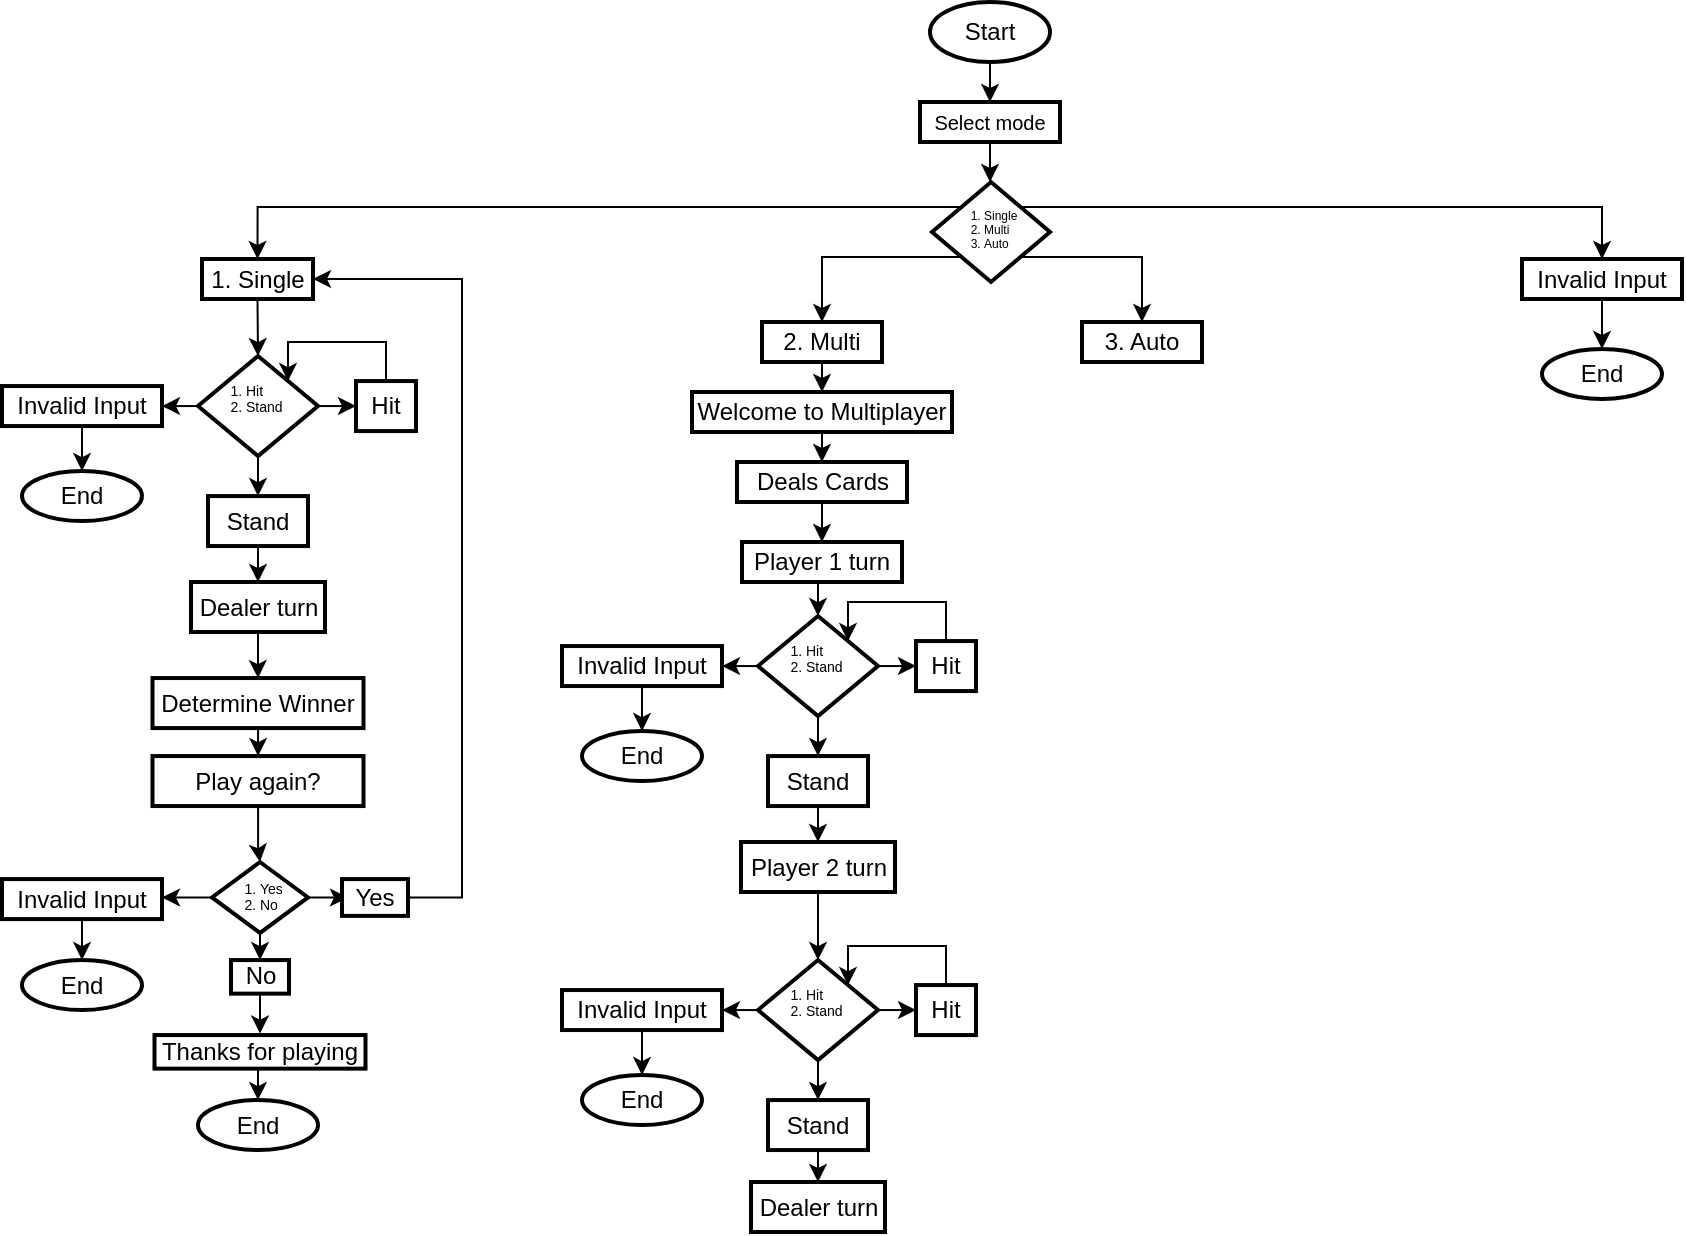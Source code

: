 <mxfile version="21.0.7" type="github">
  <diagram id="C5RBs43oDa-KdzZeNtuy" name="Page-1">
    <mxGraphModel dx="1702" dy="878" grid="1" gridSize="10" guides="1" tooltips="1" connect="1" arrows="1" fold="1" page="1" pageScale="1" pageWidth="827" pageHeight="1169" math="0" shadow="0">
      <root>
        <mxCell id="WIyWlLk6GJQsqaUBKTNV-0" />
        <mxCell id="WIyWlLk6GJQsqaUBKTNV-1" parent="WIyWlLk6GJQsqaUBKTNV-0" />
        <mxCell id="PF6JFG3gqLruDpnbIKLe-26" value="" style="edgeStyle=orthogonalEdgeStyle;rounded=0;orthogonalLoop=1;jettySize=auto;html=1;" edge="1" parent="WIyWlLk6GJQsqaUBKTNV-1" source="PF6JFG3gqLruDpnbIKLe-24" target="PF6JFG3gqLruDpnbIKLe-25">
          <mxGeometry relative="1" as="geometry" />
        </mxCell>
        <mxCell id="PF6JFG3gqLruDpnbIKLe-24" value="Start" style="strokeWidth=2;html=1;shape=mxgraph.flowchart.start_1;whiteSpace=wrap;" vertex="1" parent="WIyWlLk6GJQsqaUBKTNV-1">
          <mxGeometry x="384" y="10" width="60" height="30" as="geometry" />
        </mxCell>
        <mxCell id="PF6JFG3gqLruDpnbIKLe-28" value="" style="edgeStyle=orthogonalEdgeStyle;rounded=0;orthogonalLoop=1;jettySize=auto;html=1;" edge="1" parent="WIyWlLk6GJQsqaUBKTNV-1" source="PF6JFG3gqLruDpnbIKLe-25" target="PF6JFG3gqLruDpnbIKLe-27">
          <mxGeometry relative="1" as="geometry" />
        </mxCell>
        <mxCell id="PF6JFG3gqLruDpnbIKLe-25" value="&lt;font size=&quot;1&quot;&gt;Select mode&lt;/font&gt;" style="whiteSpace=wrap;html=1;strokeWidth=2;" vertex="1" parent="WIyWlLk6GJQsqaUBKTNV-1">
          <mxGeometry x="379" y="60" width="70" height="20" as="geometry" />
        </mxCell>
        <mxCell id="PF6JFG3gqLruDpnbIKLe-44" value="" style="edgeStyle=orthogonalEdgeStyle;rounded=0;orthogonalLoop=1;jettySize=auto;html=1;exitX=0;exitY=0;exitDx=0;exitDy=0;entryX=0.5;entryY=0;entryDx=0;entryDy=0;" edge="1" parent="WIyWlLk6GJQsqaUBKTNV-1" source="PF6JFG3gqLruDpnbIKLe-27" target="PF6JFG3gqLruDpnbIKLe-43">
          <mxGeometry relative="1" as="geometry" />
        </mxCell>
        <mxCell id="PF6JFG3gqLruDpnbIKLe-49" style="edgeStyle=orthogonalEdgeStyle;rounded=0;orthogonalLoop=1;jettySize=auto;html=1;exitX=1;exitY=0.5;exitDx=0;exitDy=0;" edge="1" parent="WIyWlLk6GJQsqaUBKTNV-1" source="PF6JFG3gqLruDpnbIKLe-27">
          <mxGeometry relative="1" as="geometry">
            <mxPoint x="444.011" y="125.092" as="targetPoint" />
          </mxGeometry>
        </mxCell>
        <mxCell id="PF6JFG3gqLruDpnbIKLe-50" style="edgeStyle=orthogonalEdgeStyle;rounded=0;orthogonalLoop=1;jettySize=auto;html=1;exitX=0;exitY=1;exitDx=0;exitDy=0;entryX=0.5;entryY=0;entryDx=0;entryDy=0;" edge="1" parent="WIyWlLk6GJQsqaUBKTNV-1" source="PF6JFG3gqLruDpnbIKLe-27" target="PF6JFG3gqLruDpnbIKLe-45">
          <mxGeometry relative="1" as="geometry" />
        </mxCell>
        <mxCell id="PF6JFG3gqLruDpnbIKLe-52" style="edgeStyle=orthogonalEdgeStyle;rounded=0;orthogonalLoop=1;jettySize=auto;html=1;exitX=1;exitY=1;exitDx=0;exitDy=0;entryX=0.5;entryY=0;entryDx=0;entryDy=0;" edge="1" parent="WIyWlLk6GJQsqaUBKTNV-1" source="PF6JFG3gqLruDpnbIKLe-27" target="PF6JFG3gqLruDpnbIKLe-47">
          <mxGeometry relative="1" as="geometry" />
        </mxCell>
        <mxCell id="PF6JFG3gqLruDpnbIKLe-57" style="edgeStyle=orthogonalEdgeStyle;rounded=0;orthogonalLoop=1;jettySize=auto;html=1;exitX=1;exitY=0;exitDx=0;exitDy=0;entryX=0.5;entryY=0;entryDx=0;entryDy=0;" edge="1" parent="WIyWlLk6GJQsqaUBKTNV-1" source="PF6JFG3gqLruDpnbIKLe-27" target="PF6JFG3gqLruDpnbIKLe-53">
          <mxGeometry relative="1" as="geometry" />
        </mxCell>
        <mxCell id="PF6JFG3gqLruDpnbIKLe-27" value="" style="rhombus;whiteSpace=wrap;html=1;strokeWidth=2;" vertex="1" parent="WIyWlLk6GJQsqaUBKTNV-1">
          <mxGeometry x="385" y="100" width="59" height="50" as="geometry" />
        </mxCell>
        <mxCell id="PF6JFG3gqLruDpnbIKLe-31" value="&lt;ol style=&quot;font-size: 6px;&quot;&gt;&lt;li&gt;Single&lt;/li&gt;&lt;li&gt;Multi&lt;/li&gt;&lt;li&gt;Auto&lt;/li&gt;&lt;/ol&gt;" style="text;strokeColor=none;fillColor=none;html=1;whiteSpace=wrap;verticalAlign=middle;overflow=hidden;" vertex="1" parent="WIyWlLk6GJQsqaUBKTNV-1">
          <mxGeometry x="369" y="106" width="60" height="32.5" as="geometry" />
        </mxCell>
        <mxCell id="PF6JFG3gqLruDpnbIKLe-118" style="edgeStyle=orthogonalEdgeStyle;rounded=0;orthogonalLoop=1;jettySize=auto;html=1;exitX=0.5;exitY=1;exitDx=0;exitDy=0;entryX=0.5;entryY=0;entryDx=0;entryDy=0;" edge="1" parent="WIyWlLk6GJQsqaUBKTNV-1" source="PF6JFG3gqLruDpnbIKLe-43" target="PF6JFG3gqLruDpnbIKLe-110">
          <mxGeometry relative="1" as="geometry" />
        </mxCell>
        <mxCell id="PF6JFG3gqLruDpnbIKLe-43" value="1. Single" style="whiteSpace=wrap;html=1;strokeWidth=2;" vertex="1" parent="WIyWlLk6GJQsqaUBKTNV-1">
          <mxGeometry x="20" y="138.5" width="55.5" height="20" as="geometry" />
        </mxCell>
        <mxCell id="PF6JFG3gqLruDpnbIKLe-61" value="" style="edgeStyle=orthogonalEdgeStyle;rounded=0;orthogonalLoop=1;jettySize=auto;html=1;" edge="1" parent="WIyWlLk6GJQsqaUBKTNV-1" source="PF6JFG3gqLruDpnbIKLe-45" target="PF6JFG3gqLruDpnbIKLe-60">
          <mxGeometry relative="1" as="geometry" />
        </mxCell>
        <mxCell id="PF6JFG3gqLruDpnbIKLe-45" value="2. Multi" style="whiteSpace=wrap;html=1;strokeWidth=2;" vertex="1" parent="WIyWlLk6GJQsqaUBKTNV-1">
          <mxGeometry x="300" y="170" width="60" height="20" as="geometry" />
        </mxCell>
        <mxCell id="PF6JFG3gqLruDpnbIKLe-47" value="3. Auto" style="whiteSpace=wrap;html=1;strokeWidth=2;" vertex="1" parent="WIyWlLk6GJQsqaUBKTNV-1">
          <mxGeometry x="460" y="170" width="60" height="20" as="geometry" />
        </mxCell>
        <mxCell id="PF6JFG3gqLruDpnbIKLe-59" value="" style="edgeStyle=orthogonalEdgeStyle;rounded=0;orthogonalLoop=1;jettySize=auto;html=1;" edge="1" parent="WIyWlLk6GJQsqaUBKTNV-1" source="PF6JFG3gqLruDpnbIKLe-53" target="PF6JFG3gqLruDpnbIKLe-58">
          <mxGeometry relative="1" as="geometry" />
        </mxCell>
        <mxCell id="PF6JFG3gqLruDpnbIKLe-53" value="Invalid Input" style="whiteSpace=wrap;html=1;strokeWidth=2;" vertex="1" parent="WIyWlLk6GJQsqaUBKTNV-1">
          <mxGeometry x="680" y="138.5" width="80" height="20" as="geometry" />
        </mxCell>
        <mxCell id="PF6JFG3gqLruDpnbIKLe-58" value="End" style="ellipse;whiteSpace=wrap;html=1;strokeWidth=2;" vertex="1" parent="WIyWlLk6GJQsqaUBKTNV-1">
          <mxGeometry x="690" y="183.5" width="60" height="25" as="geometry" />
        </mxCell>
        <mxCell id="PF6JFG3gqLruDpnbIKLe-63" value="" style="edgeStyle=orthogonalEdgeStyle;rounded=0;orthogonalLoop=1;jettySize=auto;html=1;" edge="1" parent="WIyWlLk6GJQsqaUBKTNV-1" source="PF6JFG3gqLruDpnbIKLe-60" target="PF6JFG3gqLruDpnbIKLe-62">
          <mxGeometry relative="1" as="geometry" />
        </mxCell>
        <mxCell id="PF6JFG3gqLruDpnbIKLe-60" value="Welcome to Multiplayer" style="whiteSpace=wrap;html=1;strokeWidth=2;" vertex="1" parent="WIyWlLk6GJQsqaUBKTNV-1">
          <mxGeometry x="265" y="205" width="130" height="20" as="geometry" />
        </mxCell>
        <mxCell id="PF6JFG3gqLruDpnbIKLe-91" value="" style="edgeStyle=orthogonalEdgeStyle;rounded=0;orthogonalLoop=1;jettySize=auto;html=1;" edge="1" parent="WIyWlLk6GJQsqaUBKTNV-1" source="PF6JFG3gqLruDpnbIKLe-62" target="PF6JFG3gqLruDpnbIKLe-90">
          <mxGeometry relative="1" as="geometry" />
        </mxCell>
        <mxCell id="PF6JFG3gqLruDpnbIKLe-62" value="Deals Cards" style="whiteSpace=wrap;html=1;strokeWidth=2;" vertex="1" parent="WIyWlLk6GJQsqaUBKTNV-1">
          <mxGeometry x="287.5" y="240" width="85" height="20" as="geometry" />
        </mxCell>
        <mxCell id="PF6JFG3gqLruDpnbIKLe-79" style="edgeStyle=orthogonalEdgeStyle;rounded=0;orthogonalLoop=1;jettySize=auto;html=1;exitX=1;exitY=0.5;exitDx=0;exitDy=0;entryX=0;entryY=0.5;entryDx=0;entryDy=0;" edge="1" parent="WIyWlLk6GJQsqaUBKTNV-1" source="PF6JFG3gqLruDpnbIKLe-66" target="PF6JFG3gqLruDpnbIKLe-74">
          <mxGeometry relative="1" as="geometry" />
        </mxCell>
        <mxCell id="PF6JFG3gqLruDpnbIKLe-86" style="edgeStyle=orthogonalEdgeStyle;rounded=0;orthogonalLoop=1;jettySize=auto;html=1;exitX=0;exitY=0.5;exitDx=0;exitDy=0;entryX=1;entryY=0.5;entryDx=0;entryDy=0;" edge="1" parent="WIyWlLk6GJQsqaUBKTNV-1" source="PF6JFG3gqLruDpnbIKLe-66" target="PF6JFG3gqLruDpnbIKLe-84">
          <mxGeometry relative="1" as="geometry" />
        </mxCell>
        <mxCell id="PF6JFG3gqLruDpnbIKLe-88" value="" style="edgeStyle=orthogonalEdgeStyle;rounded=0;orthogonalLoop=1;jettySize=auto;html=1;" edge="1" parent="WIyWlLk6GJQsqaUBKTNV-1" source="PF6JFG3gqLruDpnbIKLe-66" target="PF6JFG3gqLruDpnbIKLe-87">
          <mxGeometry relative="1" as="geometry" />
        </mxCell>
        <mxCell id="PF6JFG3gqLruDpnbIKLe-66" value="" style="rhombus;whiteSpace=wrap;html=1;strokeWidth=2;" vertex="1" parent="WIyWlLk6GJQsqaUBKTNV-1">
          <mxGeometry x="298" y="317.03" width="60" height="50" as="geometry" />
        </mxCell>
        <mxCell id="PF6JFG3gqLruDpnbIKLe-68" value="&lt;ol style=&quot;font-size: 7px;&quot;&gt;&lt;li&gt;Hit&lt;/li&gt;&lt;li&gt;Stand&lt;/li&gt;&lt;/ol&gt;" style="text;strokeColor=none;fillColor=none;html=1;whiteSpace=wrap;verticalAlign=middle;overflow=hidden;" vertex="1" parent="WIyWlLk6GJQsqaUBKTNV-1">
          <mxGeometry x="280" y="321.03" width="65" height="27" as="geometry" />
        </mxCell>
        <mxCell id="PF6JFG3gqLruDpnbIKLe-80" style="edgeStyle=orthogonalEdgeStyle;rounded=0;orthogonalLoop=1;jettySize=auto;html=1;exitX=0.5;exitY=0;exitDx=0;exitDy=0;entryX=1;entryY=0;entryDx=0;entryDy=0;" edge="1" parent="WIyWlLk6GJQsqaUBKTNV-1" source="PF6JFG3gqLruDpnbIKLe-74" target="PF6JFG3gqLruDpnbIKLe-66">
          <mxGeometry relative="1" as="geometry">
            <Array as="points">
              <mxPoint x="392" y="310.03" />
              <mxPoint x="343" y="310.03" />
            </Array>
          </mxGeometry>
        </mxCell>
        <mxCell id="PF6JFG3gqLruDpnbIKLe-74" value="Hit" style="whiteSpace=wrap;html=1;strokeWidth=2;" vertex="1" parent="WIyWlLk6GJQsqaUBKTNV-1">
          <mxGeometry x="377" y="329.53" width="30" height="25" as="geometry" />
        </mxCell>
        <mxCell id="PF6JFG3gqLruDpnbIKLe-83" value="" style="edgeStyle=orthogonalEdgeStyle;rounded=0;orthogonalLoop=1;jettySize=auto;html=1;" edge="1" parent="WIyWlLk6GJQsqaUBKTNV-1" source="PF6JFG3gqLruDpnbIKLe-84" target="PF6JFG3gqLruDpnbIKLe-85">
          <mxGeometry relative="1" as="geometry" />
        </mxCell>
        <mxCell id="PF6JFG3gqLruDpnbIKLe-84" value="Invalid Input" style="whiteSpace=wrap;html=1;strokeWidth=2;" vertex="1" parent="WIyWlLk6GJQsqaUBKTNV-1">
          <mxGeometry x="200" y="332.03" width="80" height="20" as="geometry" />
        </mxCell>
        <mxCell id="PF6JFG3gqLruDpnbIKLe-85" value="End" style="ellipse;whiteSpace=wrap;html=1;strokeWidth=2;" vertex="1" parent="WIyWlLk6GJQsqaUBKTNV-1">
          <mxGeometry x="210" y="374.53" width="60" height="25" as="geometry" />
        </mxCell>
        <mxCell id="PF6JFG3gqLruDpnbIKLe-94" value="" style="edgeStyle=orthogonalEdgeStyle;rounded=0;orthogonalLoop=1;jettySize=auto;html=1;" edge="1" parent="WIyWlLk6GJQsqaUBKTNV-1" source="PF6JFG3gqLruDpnbIKLe-87" target="PF6JFG3gqLruDpnbIKLe-93">
          <mxGeometry relative="1" as="geometry" />
        </mxCell>
        <mxCell id="PF6JFG3gqLruDpnbIKLe-87" value="Stand" style="whiteSpace=wrap;html=1;strokeWidth=2;" vertex="1" parent="WIyWlLk6GJQsqaUBKTNV-1">
          <mxGeometry x="303" y="387.03" width="50" height="25" as="geometry" />
        </mxCell>
        <mxCell id="PF6JFG3gqLruDpnbIKLe-92" style="edgeStyle=orthogonalEdgeStyle;rounded=0;orthogonalLoop=1;jettySize=auto;html=1;exitX=0.5;exitY=1;exitDx=0;exitDy=0;entryX=0.5;entryY=0;entryDx=0;entryDy=0;" edge="1" parent="WIyWlLk6GJQsqaUBKTNV-1" source="PF6JFG3gqLruDpnbIKLe-90" target="PF6JFG3gqLruDpnbIKLe-66">
          <mxGeometry relative="1" as="geometry" />
        </mxCell>
        <mxCell id="PF6JFG3gqLruDpnbIKLe-90" value="Player 1 turn" style="whiteSpace=wrap;html=1;strokeWidth=2;" vertex="1" parent="WIyWlLk6GJQsqaUBKTNV-1">
          <mxGeometry x="290" y="280" width="80" height="20" as="geometry" />
        </mxCell>
        <mxCell id="PF6JFG3gqLruDpnbIKLe-106" style="edgeStyle=orthogonalEdgeStyle;rounded=0;orthogonalLoop=1;jettySize=auto;html=1;exitX=0.5;exitY=1;exitDx=0;exitDy=0;entryX=0.5;entryY=0;entryDx=0;entryDy=0;" edge="1" parent="WIyWlLk6GJQsqaUBKTNV-1" source="PF6JFG3gqLruDpnbIKLe-93" target="PF6JFG3gqLruDpnbIKLe-98">
          <mxGeometry relative="1" as="geometry" />
        </mxCell>
        <mxCell id="PF6JFG3gqLruDpnbIKLe-93" value="Player 2 turn" style="whiteSpace=wrap;html=1;strokeWidth=2;" vertex="1" parent="WIyWlLk6GJQsqaUBKTNV-1">
          <mxGeometry x="289.5" y="430" width="77" height="25" as="geometry" />
        </mxCell>
        <mxCell id="PF6JFG3gqLruDpnbIKLe-95" style="edgeStyle=orthogonalEdgeStyle;rounded=0;orthogonalLoop=1;jettySize=auto;html=1;exitX=1;exitY=0.5;exitDx=0;exitDy=0;entryX=0;entryY=0.5;entryDx=0;entryDy=0;" edge="1" parent="WIyWlLk6GJQsqaUBKTNV-1" source="PF6JFG3gqLruDpnbIKLe-98" target="PF6JFG3gqLruDpnbIKLe-101">
          <mxGeometry relative="1" as="geometry" />
        </mxCell>
        <mxCell id="PF6JFG3gqLruDpnbIKLe-96" style="edgeStyle=orthogonalEdgeStyle;rounded=0;orthogonalLoop=1;jettySize=auto;html=1;exitX=0;exitY=0.5;exitDx=0;exitDy=0;entryX=1;entryY=0.5;entryDx=0;entryDy=0;" edge="1" parent="WIyWlLk6GJQsqaUBKTNV-1" source="PF6JFG3gqLruDpnbIKLe-98" target="PF6JFG3gqLruDpnbIKLe-103">
          <mxGeometry relative="1" as="geometry" />
        </mxCell>
        <mxCell id="PF6JFG3gqLruDpnbIKLe-97" value="" style="edgeStyle=orthogonalEdgeStyle;rounded=0;orthogonalLoop=1;jettySize=auto;html=1;" edge="1" parent="WIyWlLk6GJQsqaUBKTNV-1" source="PF6JFG3gqLruDpnbIKLe-98" target="PF6JFG3gqLruDpnbIKLe-105">
          <mxGeometry relative="1" as="geometry" />
        </mxCell>
        <mxCell id="PF6JFG3gqLruDpnbIKLe-98" value="" style="rhombus;whiteSpace=wrap;html=1;strokeWidth=2;" vertex="1" parent="WIyWlLk6GJQsqaUBKTNV-1">
          <mxGeometry x="298" y="489.03" width="60" height="50" as="geometry" />
        </mxCell>
        <mxCell id="PF6JFG3gqLruDpnbIKLe-99" value="&lt;ol style=&quot;font-size: 7px;&quot;&gt;&lt;li&gt;Hit&lt;/li&gt;&lt;li&gt;Stand&lt;/li&gt;&lt;/ol&gt;" style="text;strokeColor=none;fillColor=none;html=1;whiteSpace=wrap;verticalAlign=middle;overflow=hidden;" vertex="1" parent="WIyWlLk6GJQsqaUBKTNV-1">
          <mxGeometry x="280" y="493.03" width="65" height="27" as="geometry" />
        </mxCell>
        <mxCell id="PF6JFG3gqLruDpnbIKLe-100" style="edgeStyle=orthogonalEdgeStyle;rounded=0;orthogonalLoop=1;jettySize=auto;html=1;exitX=0.5;exitY=0;exitDx=0;exitDy=0;entryX=1;entryY=0;entryDx=0;entryDy=0;" edge="1" parent="WIyWlLk6GJQsqaUBKTNV-1" source="PF6JFG3gqLruDpnbIKLe-101" target="PF6JFG3gqLruDpnbIKLe-98">
          <mxGeometry relative="1" as="geometry">
            <Array as="points">
              <mxPoint x="392" y="482.03" />
              <mxPoint x="343" y="482.03" />
            </Array>
          </mxGeometry>
        </mxCell>
        <mxCell id="PF6JFG3gqLruDpnbIKLe-101" value="Hit" style="whiteSpace=wrap;html=1;strokeWidth=2;" vertex="1" parent="WIyWlLk6GJQsqaUBKTNV-1">
          <mxGeometry x="377" y="501.53" width="30" height="25" as="geometry" />
        </mxCell>
        <mxCell id="PF6JFG3gqLruDpnbIKLe-102" value="" style="edgeStyle=orthogonalEdgeStyle;rounded=0;orthogonalLoop=1;jettySize=auto;html=1;" edge="1" parent="WIyWlLk6GJQsqaUBKTNV-1" source="PF6JFG3gqLruDpnbIKLe-103" target="PF6JFG3gqLruDpnbIKLe-104">
          <mxGeometry relative="1" as="geometry" />
        </mxCell>
        <mxCell id="PF6JFG3gqLruDpnbIKLe-103" value="Invalid Input" style="whiteSpace=wrap;html=1;strokeWidth=2;" vertex="1" parent="WIyWlLk6GJQsqaUBKTNV-1">
          <mxGeometry x="200" y="504.03" width="80" height="20" as="geometry" />
        </mxCell>
        <mxCell id="PF6JFG3gqLruDpnbIKLe-104" value="End" style="ellipse;whiteSpace=wrap;html=1;strokeWidth=2;" vertex="1" parent="WIyWlLk6GJQsqaUBKTNV-1">
          <mxGeometry x="210" y="546.53" width="60" height="25" as="geometry" />
        </mxCell>
        <mxCell id="PF6JFG3gqLruDpnbIKLe-122" style="edgeStyle=orthogonalEdgeStyle;rounded=0;orthogonalLoop=1;jettySize=auto;html=1;exitX=0.5;exitY=1;exitDx=0;exitDy=0;entryX=0.5;entryY=0;entryDx=0;entryDy=0;" edge="1" parent="WIyWlLk6GJQsqaUBKTNV-1" source="PF6JFG3gqLruDpnbIKLe-105" target="PF6JFG3gqLruDpnbIKLe-121">
          <mxGeometry relative="1" as="geometry" />
        </mxCell>
        <mxCell id="PF6JFG3gqLruDpnbIKLe-105" value="Stand" style="whiteSpace=wrap;html=1;strokeWidth=2;" vertex="1" parent="WIyWlLk6GJQsqaUBKTNV-1">
          <mxGeometry x="303" y="559.03" width="50" height="25" as="geometry" />
        </mxCell>
        <mxCell id="PF6JFG3gqLruDpnbIKLe-107" style="edgeStyle=orthogonalEdgeStyle;rounded=0;orthogonalLoop=1;jettySize=auto;html=1;exitX=1;exitY=0.5;exitDx=0;exitDy=0;entryX=0;entryY=0.5;entryDx=0;entryDy=0;" edge="1" parent="WIyWlLk6GJQsqaUBKTNV-1" source="PF6JFG3gqLruDpnbIKLe-110" target="PF6JFG3gqLruDpnbIKLe-113">
          <mxGeometry relative="1" as="geometry" />
        </mxCell>
        <mxCell id="PF6JFG3gqLruDpnbIKLe-108" style="edgeStyle=orthogonalEdgeStyle;rounded=0;orthogonalLoop=1;jettySize=auto;html=1;exitX=0;exitY=0.5;exitDx=0;exitDy=0;entryX=1;entryY=0.5;entryDx=0;entryDy=0;" edge="1" parent="WIyWlLk6GJQsqaUBKTNV-1" source="PF6JFG3gqLruDpnbIKLe-110" target="PF6JFG3gqLruDpnbIKLe-115">
          <mxGeometry relative="1" as="geometry" />
        </mxCell>
        <mxCell id="PF6JFG3gqLruDpnbIKLe-109" value="" style="edgeStyle=orthogonalEdgeStyle;rounded=0;orthogonalLoop=1;jettySize=auto;html=1;" edge="1" parent="WIyWlLk6GJQsqaUBKTNV-1" source="PF6JFG3gqLruDpnbIKLe-110" target="PF6JFG3gqLruDpnbIKLe-117">
          <mxGeometry relative="1" as="geometry" />
        </mxCell>
        <mxCell id="PF6JFG3gqLruDpnbIKLe-110" value="" style="rhombus;whiteSpace=wrap;html=1;strokeWidth=2;" vertex="1" parent="WIyWlLk6GJQsqaUBKTNV-1">
          <mxGeometry x="18" y="187.03" width="60" height="50" as="geometry" />
        </mxCell>
        <mxCell id="PF6JFG3gqLruDpnbIKLe-111" value="&lt;ol style=&quot;font-size: 7px;&quot;&gt;&lt;li&gt;Hit&lt;/li&gt;&lt;li&gt;Stand&lt;/li&gt;&lt;/ol&gt;" style="text;strokeColor=none;fillColor=none;html=1;whiteSpace=wrap;verticalAlign=middle;overflow=hidden;" vertex="1" parent="WIyWlLk6GJQsqaUBKTNV-1">
          <mxGeometry y="191.03" width="65" height="27" as="geometry" />
        </mxCell>
        <mxCell id="PF6JFG3gqLruDpnbIKLe-112" style="edgeStyle=orthogonalEdgeStyle;rounded=0;orthogonalLoop=1;jettySize=auto;html=1;exitX=0.5;exitY=0;exitDx=0;exitDy=0;entryX=1;entryY=0;entryDx=0;entryDy=0;" edge="1" parent="WIyWlLk6GJQsqaUBKTNV-1" source="PF6JFG3gqLruDpnbIKLe-113" target="PF6JFG3gqLruDpnbIKLe-110">
          <mxGeometry relative="1" as="geometry">
            <Array as="points">
              <mxPoint x="112" y="180.03" />
              <mxPoint x="63" y="180.03" />
            </Array>
          </mxGeometry>
        </mxCell>
        <mxCell id="PF6JFG3gqLruDpnbIKLe-113" value="Hit" style="whiteSpace=wrap;html=1;strokeWidth=2;" vertex="1" parent="WIyWlLk6GJQsqaUBKTNV-1">
          <mxGeometry x="97" y="199.53" width="30" height="25" as="geometry" />
        </mxCell>
        <mxCell id="PF6JFG3gqLruDpnbIKLe-114" value="" style="edgeStyle=orthogonalEdgeStyle;rounded=0;orthogonalLoop=1;jettySize=auto;html=1;" edge="1" parent="WIyWlLk6GJQsqaUBKTNV-1" source="PF6JFG3gqLruDpnbIKLe-115" target="PF6JFG3gqLruDpnbIKLe-116">
          <mxGeometry relative="1" as="geometry" />
        </mxCell>
        <mxCell id="PF6JFG3gqLruDpnbIKLe-115" value="Invalid Input" style="whiteSpace=wrap;html=1;strokeWidth=2;" vertex="1" parent="WIyWlLk6GJQsqaUBKTNV-1">
          <mxGeometry x="-80" y="202.03" width="80" height="20" as="geometry" />
        </mxCell>
        <mxCell id="PF6JFG3gqLruDpnbIKLe-116" value="End" style="ellipse;whiteSpace=wrap;html=1;strokeWidth=2;" vertex="1" parent="WIyWlLk6GJQsqaUBKTNV-1">
          <mxGeometry x="-70" y="244.53" width="60" height="25" as="geometry" />
        </mxCell>
        <mxCell id="PF6JFG3gqLruDpnbIKLe-120" value="" style="edgeStyle=orthogonalEdgeStyle;rounded=0;orthogonalLoop=1;jettySize=auto;html=1;" edge="1" parent="WIyWlLk6GJQsqaUBKTNV-1" source="PF6JFG3gqLruDpnbIKLe-117" target="PF6JFG3gqLruDpnbIKLe-119">
          <mxGeometry relative="1" as="geometry" />
        </mxCell>
        <mxCell id="PF6JFG3gqLruDpnbIKLe-117" value="Stand" style="whiteSpace=wrap;html=1;strokeWidth=2;" vertex="1" parent="WIyWlLk6GJQsqaUBKTNV-1">
          <mxGeometry x="23" y="257.03" width="50" height="25" as="geometry" />
        </mxCell>
        <mxCell id="PF6JFG3gqLruDpnbIKLe-124" value="" style="edgeStyle=orthogonalEdgeStyle;rounded=0;orthogonalLoop=1;jettySize=auto;html=1;" edge="1" parent="WIyWlLk6GJQsqaUBKTNV-1" source="PF6JFG3gqLruDpnbIKLe-119" target="PF6JFG3gqLruDpnbIKLe-123">
          <mxGeometry relative="1" as="geometry" />
        </mxCell>
        <mxCell id="PF6JFG3gqLruDpnbIKLe-119" value="Dealer turn" style="whiteSpace=wrap;html=1;strokeWidth=2;" vertex="1" parent="WIyWlLk6GJQsqaUBKTNV-1">
          <mxGeometry x="14.5" y="300" width="67" height="25" as="geometry" />
        </mxCell>
        <mxCell id="PF6JFG3gqLruDpnbIKLe-121" value="Dealer turn" style="whiteSpace=wrap;html=1;strokeWidth=2;" vertex="1" parent="WIyWlLk6GJQsqaUBKTNV-1">
          <mxGeometry x="294.5" y="600" width="67" height="25" as="geometry" />
        </mxCell>
        <mxCell id="PF6JFG3gqLruDpnbIKLe-126" value="" style="edgeStyle=orthogonalEdgeStyle;rounded=0;orthogonalLoop=1;jettySize=auto;html=1;" edge="1" parent="WIyWlLk6GJQsqaUBKTNV-1" source="PF6JFG3gqLruDpnbIKLe-123" target="PF6JFG3gqLruDpnbIKLe-125">
          <mxGeometry relative="1" as="geometry" />
        </mxCell>
        <mxCell id="PF6JFG3gqLruDpnbIKLe-123" value="Determine Winner" style="whiteSpace=wrap;html=1;strokeWidth=2;" vertex="1" parent="WIyWlLk6GJQsqaUBKTNV-1">
          <mxGeometry x="-4.75" y="348.03" width="105.5" height="25" as="geometry" />
        </mxCell>
        <mxCell id="PF6JFG3gqLruDpnbIKLe-128" value="" style="edgeStyle=orthogonalEdgeStyle;rounded=0;orthogonalLoop=1;jettySize=auto;html=1;" edge="1" parent="WIyWlLk6GJQsqaUBKTNV-1" source="PF6JFG3gqLruDpnbIKLe-125" target="PF6JFG3gqLruDpnbIKLe-127">
          <mxGeometry relative="1" as="geometry" />
        </mxCell>
        <mxCell id="PF6JFG3gqLruDpnbIKLe-125" value="Play again?" style="whiteSpace=wrap;html=1;strokeWidth=2;" vertex="1" parent="WIyWlLk6GJQsqaUBKTNV-1">
          <mxGeometry x="-4.75" y="387.03" width="105.5" height="25" as="geometry" />
        </mxCell>
        <mxCell id="PF6JFG3gqLruDpnbIKLe-130" style="edgeStyle=orthogonalEdgeStyle;rounded=0;orthogonalLoop=1;jettySize=auto;html=1;entryX=1;entryY=0.5;entryDx=0;entryDy=0;exitX=1;exitY=0.5;exitDx=0;exitDy=0;" edge="1" parent="WIyWlLk6GJQsqaUBKTNV-1" source="PF6JFG3gqLruDpnbIKLe-131" target="PF6JFG3gqLruDpnbIKLe-43">
          <mxGeometry relative="1" as="geometry">
            <mxPoint x="130" y="458" as="sourcePoint" />
            <Array as="points">
              <mxPoint x="150" y="458" />
              <mxPoint x="150" y="149" />
            </Array>
          </mxGeometry>
        </mxCell>
        <mxCell id="PF6JFG3gqLruDpnbIKLe-132" value="" style="edgeStyle=orthogonalEdgeStyle;rounded=0;orthogonalLoop=1;jettySize=auto;html=1;" edge="1" parent="WIyWlLk6GJQsqaUBKTNV-1" source="PF6JFG3gqLruDpnbIKLe-127" target="PF6JFG3gqLruDpnbIKLe-131">
          <mxGeometry relative="1" as="geometry" />
        </mxCell>
        <mxCell id="PF6JFG3gqLruDpnbIKLe-134" value="" style="edgeStyle=orthogonalEdgeStyle;rounded=0;orthogonalLoop=1;jettySize=auto;html=1;" edge="1" parent="WIyWlLk6GJQsqaUBKTNV-1" source="PF6JFG3gqLruDpnbIKLe-127" target="PF6JFG3gqLruDpnbIKLe-133">
          <mxGeometry relative="1" as="geometry" />
        </mxCell>
        <mxCell id="PF6JFG3gqLruDpnbIKLe-138" style="edgeStyle=orthogonalEdgeStyle;rounded=0;orthogonalLoop=1;jettySize=auto;html=1;exitX=0;exitY=0.5;exitDx=0;exitDy=0;entryX=1;entryY=0.5;entryDx=0;entryDy=0;" edge="1" parent="WIyWlLk6GJQsqaUBKTNV-1" source="PF6JFG3gqLruDpnbIKLe-127" target="PF6JFG3gqLruDpnbIKLe-136">
          <mxGeometry relative="1" as="geometry" />
        </mxCell>
        <mxCell id="PF6JFG3gqLruDpnbIKLe-127" value="" style="rhombus;whiteSpace=wrap;html=1;strokeWidth=2;" vertex="1" parent="WIyWlLk6GJQsqaUBKTNV-1">
          <mxGeometry x="25" y="440" width="48" height="35.47" as="geometry" />
        </mxCell>
        <mxCell id="PF6JFG3gqLruDpnbIKLe-129" value="&lt;ol style=&quot;font-size: 7px;&quot;&gt;&lt;li&gt;Yes&lt;/li&gt;&lt;li&gt;No&lt;/li&gt;&lt;/ol&gt;" style="text;strokeColor=none;fillColor=none;html=1;whiteSpace=wrap;verticalAlign=middle;overflow=hidden;" vertex="1" parent="WIyWlLk6GJQsqaUBKTNV-1">
          <mxGeometry x="7" y="440" width="63" height="32" as="geometry" />
        </mxCell>
        <mxCell id="PF6JFG3gqLruDpnbIKLe-131" value="Yes" style="whiteSpace=wrap;html=1;strokeWidth=2;" vertex="1" parent="WIyWlLk6GJQsqaUBKTNV-1">
          <mxGeometry x="90" y="448.54" width="33" height="18.4" as="geometry" />
        </mxCell>
        <mxCell id="PF6JFG3gqLruDpnbIKLe-144" value="" style="edgeStyle=orthogonalEdgeStyle;rounded=0;orthogonalLoop=1;jettySize=auto;html=1;" edge="1" parent="WIyWlLk6GJQsqaUBKTNV-1" source="PF6JFG3gqLruDpnbIKLe-133" target="PF6JFG3gqLruDpnbIKLe-143">
          <mxGeometry relative="1" as="geometry" />
        </mxCell>
        <mxCell id="PF6JFG3gqLruDpnbIKLe-133" value="No" style="whiteSpace=wrap;html=1;strokeWidth=2;" vertex="1" parent="WIyWlLk6GJQsqaUBKTNV-1">
          <mxGeometry x="34.5" y="489.03" width="29" height="16.79" as="geometry" />
        </mxCell>
        <mxCell id="PF6JFG3gqLruDpnbIKLe-135" value="" style="edgeStyle=orthogonalEdgeStyle;rounded=0;orthogonalLoop=1;jettySize=auto;html=1;" edge="1" parent="WIyWlLk6GJQsqaUBKTNV-1" source="PF6JFG3gqLruDpnbIKLe-136" target="PF6JFG3gqLruDpnbIKLe-137">
          <mxGeometry relative="1" as="geometry" />
        </mxCell>
        <mxCell id="PF6JFG3gqLruDpnbIKLe-136" value="Invalid Input" style="whiteSpace=wrap;html=1;strokeWidth=2;" vertex="1" parent="WIyWlLk6GJQsqaUBKTNV-1">
          <mxGeometry x="-80" y="448.54" width="80" height="20" as="geometry" />
        </mxCell>
        <mxCell id="PF6JFG3gqLruDpnbIKLe-137" value="End" style="ellipse;whiteSpace=wrap;html=1;strokeWidth=2;" vertex="1" parent="WIyWlLk6GJQsqaUBKTNV-1">
          <mxGeometry x="-70" y="489.03" width="60" height="25" as="geometry" />
        </mxCell>
        <mxCell id="PF6JFG3gqLruDpnbIKLe-139" value="End" style="ellipse;whiteSpace=wrap;html=1;strokeWidth=2;" vertex="1" parent="WIyWlLk6GJQsqaUBKTNV-1">
          <mxGeometry x="18" y="559.03" width="60" height="25" as="geometry" />
        </mxCell>
        <mxCell id="PF6JFG3gqLruDpnbIKLe-145" style="edgeStyle=orthogonalEdgeStyle;rounded=0;orthogonalLoop=1;jettySize=auto;html=1;exitX=0.5;exitY=1;exitDx=0;exitDy=0;entryX=0.5;entryY=0;entryDx=0;entryDy=0;" edge="1" parent="WIyWlLk6GJQsqaUBKTNV-1" source="PF6JFG3gqLruDpnbIKLe-143" target="PF6JFG3gqLruDpnbIKLe-139">
          <mxGeometry relative="1" as="geometry" />
        </mxCell>
        <mxCell id="PF6JFG3gqLruDpnbIKLe-143" value="Thanks for playing" style="whiteSpace=wrap;html=1;strokeWidth=2;" vertex="1" parent="WIyWlLk6GJQsqaUBKTNV-1">
          <mxGeometry x="-3.75" y="526.53" width="105.5" height="16.79" as="geometry" />
        </mxCell>
      </root>
    </mxGraphModel>
  </diagram>
</mxfile>
